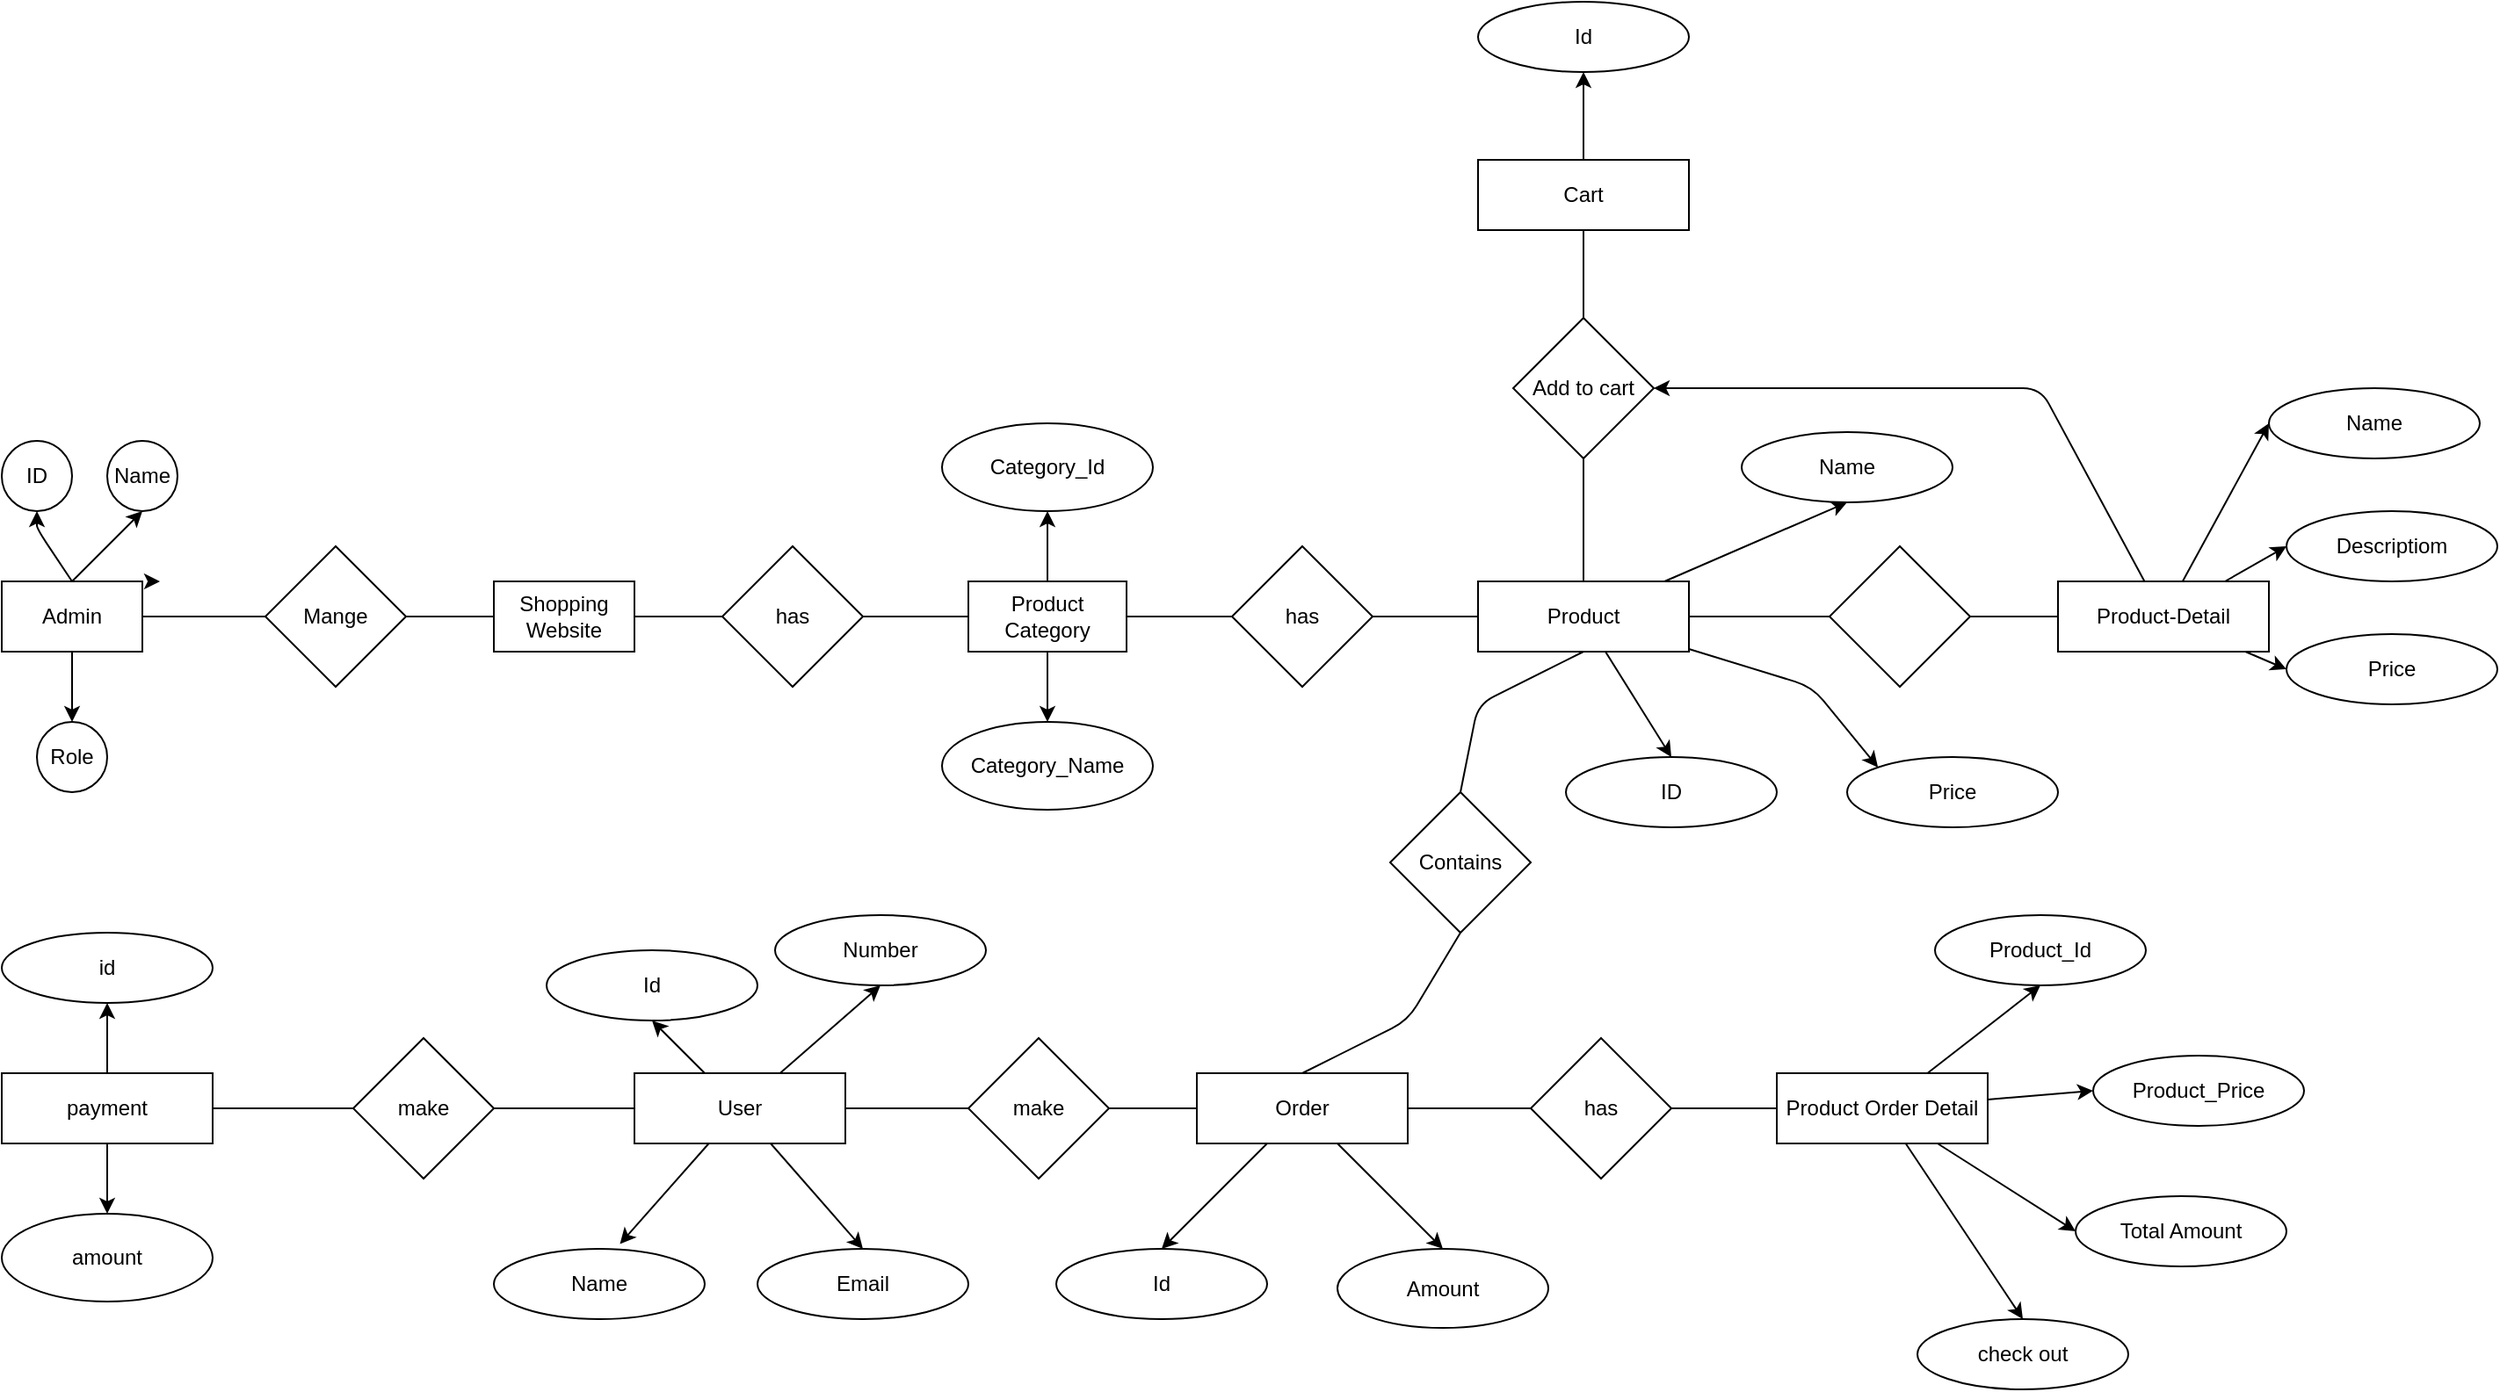 <mxfile>
    <diagram id="MV1uDgO3OD_53Y8kOAEG" name="Page-1">
        <mxGraphModel dx="799" dy="491" grid="1" gridSize="10" guides="1" tooltips="1" connect="1" arrows="1" fold="1" page="0" pageScale="1" pageWidth="850" pageHeight="1100" math="0" shadow="0">
            <root>
                <mxCell id="0"/>
                <mxCell id="1" parent="0"/>
                <mxCell id="2" value="Admin" style="rounded=0;whiteSpace=wrap;html=1;" parent="1" vertex="1">
                    <mxGeometry x="80" y="440" width="80" height="40" as="geometry"/>
                </mxCell>
                <mxCell id="3" value="ID" style="ellipse;whiteSpace=wrap;html=1;aspect=fixed;" parent="1" vertex="1">
                    <mxGeometry x="80" y="360" width="40" height="40" as="geometry"/>
                </mxCell>
                <mxCell id="5" value="" style="endArrow=classic;html=1;entryX=0.5;entryY=1;entryDx=0;entryDy=0;exitX=0.5;exitY=0;exitDx=0;exitDy=0;" parent="1" source="2" target="3" edge="1">
                    <mxGeometry width="50" height="50" relative="1" as="geometry">
                        <mxPoint x="60" y="480" as="sourcePoint"/>
                        <mxPoint x="110" y="430" as="targetPoint"/>
                        <Array as="points">
                            <mxPoint x="100" y="410"/>
                        </Array>
                    </mxGeometry>
                </mxCell>
                <mxCell id="7" value="Name" style="ellipse;whiteSpace=wrap;html=1;aspect=fixed;" parent="1" vertex="1">
                    <mxGeometry x="140" y="360" width="40" height="40" as="geometry"/>
                </mxCell>
                <mxCell id="8" value="" style="endArrow=classic;html=1;exitX=0.5;exitY=0;exitDx=0;exitDy=0;entryX=0.5;entryY=1;entryDx=0;entryDy=0;" parent="1" source="2" target="7" edge="1">
                    <mxGeometry width="50" height="50" relative="1" as="geometry">
                        <mxPoint x="270" y="430" as="sourcePoint"/>
                        <mxPoint x="320" y="380" as="targetPoint"/>
                    </mxGeometry>
                </mxCell>
                <mxCell id="9" value="Role" style="ellipse;whiteSpace=wrap;html=1;aspect=fixed;" parent="1" vertex="1">
                    <mxGeometry x="100" y="520" width="40" height="40" as="geometry"/>
                </mxCell>
                <mxCell id="10" value="" style="endArrow=classic;html=1;exitX=0.5;exitY=1;exitDx=0;exitDy=0;entryX=0.5;entryY=0;entryDx=0;entryDy=0;" parent="1" source="2" target="9" edge="1">
                    <mxGeometry width="50" height="50" relative="1" as="geometry">
                        <mxPoint x="270" y="430" as="sourcePoint"/>
                        <mxPoint x="320" y="380" as="targetPoint"/>
                    </mxGeometry>
                </mxCell>
                <mxCell id="11" value="" style="endArrow=none;html=1;exitX=1;exitY=0.5;exitDx=0;exitDy=0;" parent="1" source="2" edge="1">
                    <mxGeometry width="50" height="50" relative="1" as="geometry">
                        <mxPoint x="270" y="430" as="sourcePoint"/>
                        <mxPoint x="280" y="460" as="targetPoint"/>
                    </mxGeometry>
                </mxCell>
                <mxCell id="12" value="Mange" style="rhombus;whiteSpace=wrap;html=1;" parent="1" vertex="1">
                    <mxGeometry x="230" y="420" width="80" height="80" as="geometry"/>
                </mxCell>
                <mxCell id="13" value="Shopping Website&lt;br&gt;" style="rounded=0;whiteSpace=wrap;html=1;" parent="1" vertex="1">
                    <mxGeometry x="360" y="440" width="80" height="40" as="geometry"/>
                </mxCell>
                <mxCell id="14" value="" style="endArrow=none;html=1;entryX=0;entryY=0.5;entryDx=0;entryDy=0;" parent="1" target="13" edge="1">
                    <mxGeometry width="50" height="50" relative="1" as="geometry">
                        <mxPoint x="310" y="460" as="sourcePoint"/>
                        <mxPoint x="350" y="420" as="targetPoint"/>
                    </mxGeometry>
                </mxCell>
                <mxCell id="15" value="has" style="rhombus;whiteSpace=wrap;html=1;" parent="1" vertex="1">
                    <mxGeometry x="490" y="420" width="80" height="80" as="geometry"/>
                </mxCell>
                <mxCell id="46" style="edgeStyle=none;html=1;entryX=0.5;entryY=1;entryDx=0;entryDy=0;" parent="1" source="17" target="44" edge="1">
                    <mxGeometry relative="1" as="geometry"/>
                </mxCell>
                <mxCell id="47" style="edgeStyle=none;html=1;entryX=0.5;entryY=0;entryDx=0;entryDy=0;" parent="1" source="17" target="45" edge="1">
                    <mxGeometry relative="1" as="geometry"/>
                </mxCell>
                <mxCell id="17" value="Product Category" style="rounded=0;whiteSpace=wrap;html=1;" parent="1" vertex="1">
                    <mxGeometry x="630" y="440" width="90" height="40" as="geometry"/>
                </mxCell>
                <mxCell id="18" value="has" style="rhombus;whiteSpace=wrap;html=1;" parent="1" vertex="1">
                    <mxGeometry x="780" y="420" width="80" height="80" as="geometry"/>
                </mxCell>
                <mxCell id="36" style="edgeStyle=none;html=1;entryX=0.5;entryY=0;entryDx=0;entryDy=0;" parent="1" target="29" edge="1">
                    <mxGeometry relative="1" as="geometry">
                        <mxPoint x="910" y="560" as="sourcePoint"/>
                    </mxGeometry>
                </mxCell>
                <mxCell id="49" style="edgeStyle=none;html=1;entryX=0.5;entryY=0;entryDx=0;entryDy=0;" parent="1" source="19" target="48" edge="1">
                    <mxGeometry relative="1" as="geometry"/>
                </mxCell>
                <mxCell id="51" style="edgeStyle=none;html=1;entryX=0.5;entryY=1;entryDx=0;entryDy=0;" parent="1" source="19" target="50" edge="1">
                    <mxGeometry relative="1" as="geometry"/>
                </mxCell>
                <mxCell id="58" style="edgeStyle=none;html=1;entryX=0;entryY=0;entryDx=0;entryDy=0;" parent="1" source="19" target="57" edge="1">
                    <mxGeometry relative="1" as="geometry">
                        <Array as="points">
                            <mxPoint x="1110" y="500"/>
                        </Array>
                    </mxGeometry>
                </mxCell>
                <mxCell id="19" value="Product" style="rounded=0;whiteSpace=wrap;html=1;" parent="1" vertex="1">
                    <mxGeometry x="920" y="440" width="120" height="40" as="geometry"/>
                </mxCell>
                <mxCell id="20" value="Add to cart" style="rhombus;whiteSpace=wrap;html=1;" parent="1" vertex="1">
                    <mxGeometry x="940" y="290" width="80" height="80" as="geometry"/>
                </mxCell>
                <mxCell id="64" style="edgeStyle=none;html=1;entryX=0.5;entryY=1;entryDx=0;entryDy=0;" parent="1" source="22" target="63" edge="1">
                    <mxGeometry relative="1" as="geometry"/>
                </mxCell>
                <mxCell id="22" value="Cart" style="rounded=0;whiteSpace=wrap;html=1;" parent="1" vertex="1">
                    <mxGeometry x="920" y="200" width="120" height="40" as="geometry"/>
                </mxCell>
                <mxCell id="23" value="" style="endArrow=none;html=1;exitX=1;exitY=0.5;exitDx=0;exitDy=0;entryX=0;entryY=0.5;entryDx=0;entryDy=0;" parent="1" source="13" target="15" edge="1">
                    <mxGeometry width="50" height="50" relative="1" as="geometry">
                        <mxPoint x="580" y="450" as="sourcePoint"/>
                        <mxPoint x="630" y="400" as="targetPoint"/>
                    </mxGeometry>
                </mxCell>
                <mxCell id="24" value="" style="endArrow=none;html=1;exitX=1;exitY=0.5;exitDx=0;exitDy=0;entryX=0;entryY=0.5;entryDx=0;entryDy=0;" parent="1" source="15" target="17" edge="1">
                    <mxGeometry width="50" height="50" relative="1" as="geometry">
                        <mxPoint x="580" y="450" as="sourcePoint"/>
                        <mxPoint x="630" y="400" as="targetPoint"/>
                    </mxGeometry>
                </mxCell>
                <mxCell id="25" value="" style="endArrow=none;html=1;exitX=1;exitY=0.5;exitDx=0;exitDy=0;entryX=0;entryY=0.5;entryDx=0;entryDy=0;" parent="1" source="17" target="18" edge="1">
                    <mxGeometry width="50" height="50" relative="1" as="geometry">
                        <mxPoint x="580" y="450" as="sourcePoint"/>
                        <mxPoint x="630" y="400" as="targetPoint"/>
                    </mxGeometry>
                </mxCell>
                <mxCell id="26" value="" style="endArrow=none;html=1;exitX=1;exitY=0.5;exitDx=0;exitDy=0;entryX=0;entryY=0.5;entryDx=0;entryDy=0;" parent="1" source="18" target="19" edge="1">
                    <mxGeometry width="50" height="50" relative="1" as="geometry">
                        <mxPoint x="580" y="450" as="sourcePoint"/>
                        <mxPoint x="630" y="400" as="targetPoint"/>
                    </mxGeometry>
                </mxCell>
                <mxCell id="27" value="" style="endArrow=none;html=1;exitX=0.5;exitY=0;exitDx=0;exitDy=0;entryX=0.5;entryY=1;entryDx=0;entryDy=0;" parent="1" source="19" target="20" edge="1">
                    <mxGeometry width="50" height="50" relative="1" as="geometry">
                        <mxPoint x="580" y="450" as="sourcePoint"/>
                        <mxPoint x="630" y="400" as="targetPoint"/>
                    </mxGeometry>
                </mxCell>
                <mxCell id="28" value="" style="endArrow=none;html=1;exitX=0.5;exitY=0;exitDx=0;exitDy=0;entryX=0.5;entryY=1;entryDx=0;entryDy=0;" parent="1" source="20" target="22" edge="1">
                    <mxGeometry width="50" height="50" relative="1" as="geometry">
                        <mxPoint x="1030" y="290" as="sourcePoint"/>
                        <mxPoint x="630" y="400" as="targetPoint"/>
                    </mxGeometry>
                </mxCell>
                <mxCell id="29" value="Contains" style="rhombus;whiteSpace=wrap;html=1;" parent="1" vertex="1">
                    <mxGeometry x="870" y="560" width="80" height="80" as="geometry"/>
                </mxCell>
                <mxCell id="79" style="edgeStyle=none;html=1;entryX=0.5;entryY=0;entryDx=0;entryDy=0;" parent="1" source="30" target="70" edge="1">
                    <mxGeometry relative="1" as="geometry"/>
                </mxCell>
                <mxCell id="80" style="edgeStyle=none;html=1;entryX=0.5;entryY=0;entryDx=0;entryDy=0;" parent="1" source="30" target="69" edge="1">
                    <mxGeometry relative="1" as="geometry"/>
                </mxCell>
                <mxCell id="30" value="Order" style="rounded=0;whiteSpace=wrap;html=1;" parent="1" vertex="1">
                    <mxGeometry x="760" y="720" width="120" height="40" as="geometry"/>
                </mxCell>
                <mxCell id="31" value="make" style="rhombus;whiteSpace=wrap;html=1;" parent="1" vertex="1">
                    <mxGeometry x="630" y="700" width="80" height="80" as="geometry"/>
                </mxCell>
                <mxCell id="85" style="edgeStyle=none;html=1;entryX=0.5;entryY=1;entryDx=0;entryDy=0;" parent="1" source="32" target="84" edge="1">
                    <mxGeometry relative="1" as="geometry"/>
                </mxCell>
                <mxCell id="86" style="edgeStyle=none;html=1;entryX=0.5;entryY=1;entryDx=0;entryDy=0;" parent="1" source="32" target="81" edge="1">
                    <mxGeometry relative="1" as="geometry"/>
                </mxCell>
                <mxCell id="87" style="edgeStyle=none;html=1;entryX=0.598;entryY=-0.07;entryDx=0;entryDy=0;entryPerimeter=0;" parent="1" source="32" target="82" edge="1">
                    <mxGeometry relative="1" as="geometry"/>
                </mxCell>
                <mxCell id="88" style="edgeStyle=none;html=1;entryX=0.5;entryY=0;entryDx=0;entryDy=0;" parent="1" source="32" target="83" edge="1">
                    <mxGeometry relative="1" as="geometry"/>
                </mxCell>
                <mxCell id="32" value="User" style="rounded=0;whiteSpace=wrap;html=1;" parent="1" vertex="1">
                    <mxGeometry x="440" y="720" width="120" height="40" as="geometry"/>
                </mxCell>
                <mxCell id="33" value="make" style="rhombus;whiteSpace=wrap;html=1;" parent="1" vertex="1">
                    <mxGeometry x="280" y="700" width="80" height="80" as="geometry"/>
                </mxCell>
                <mxCell id="124" style="edgeStyle=none;html=1;entryX=0.5;entryY=1;entryDx=0;entryDy=0;" edge="1" parent="1" source="34" target="122">
                    <mxGeometry relative="1" as="geometry"/>
                </mxCell>
                <mxCell id="125" style="edgeStyle=none;html=1;" edge="1" parent="1" source="34" target="123">
                    <mxGeometry relative="1" as="geometry"/>
                </mxCell>
                <mxCell id="34" value="payment" style="rounded=0;whiteSpace=wrap;html=1;" parent="1" vertex="1">
                    <mxGeometry x="80" y="720" width="120" height="40" as="geometry"/>
                </mxCell>
                <mxCell id="37" value="" style="endArrow=none;html=1;entryX=0.5;entryY=1;entryDx=0;entryDy=0;exitX=0.5;exitY=0;exitDx=0;exitDy=0;" parent="1" source="29" target="19" edge="1">
                    <mxGeometry width="50" height="50" relative="1" as="geometry">
                        <mxPoint x="630" y="740" as="sourcePoint"/>
                        <mxPoint x="680" y="690" as="targetPoint"/>
                        <Array as="points">
                            <mxPoint x="920" y="510"/>
                        </Array>
                    </mxGeometry>
                </mxCell>
                <mxCell id="38" value="" style="endArrow=none;html=1;entryX=0.5;entryY=1;entryDx=0;entryDy=0;exitX=0.5;exitY=0;exitDx=0;exitDy=0;" parent="1" source="30" target="29" edge="1">
                    <mxGeometry width="50" height="50" relative="1" as="geometry">
                        <mxPoint x="630" y="740" as="sourcePoint"/>
                        <mxPoint x="680" y="690" as="targetPoint"/>
                        <Array as="points">
                            <mxPoint x="880" y="690"/>
                        </Array>
                    </mxGeometry>
                </mxCell>
                <mxCell id="39" value="" style="endArrow=none;html=1;entryX=0;entryY=0.5;entryDx=0;entryDy=0;" parent="1" target="30" edge="1">
                    <mxGeometry width="50" height="50" relative="1" as="geometry">
                        <mxPoint x="710" y="740" as="sourcePoint"/>
                        <mxPoint x="680" y="690" as="targetPoint"/>
                    </mxGeometry>
                </mxCell>
                <mxCell id="40" value="" style="endArrow=none;html=1;exitX=1;exitY=0.5;exitDx=0;exitDy=0;entryX=0;entryY=0.5;entryDx=0;entryDy=0;" parent="1" source="32" target="31" edge="1">
                    <mxGeometry width="50" height="50" relative="1" as="geometry">
                        <mxPoint x="630" y="740" as="sourcePoint"/>
                        <mxPoint x="680" y="690" as="targetPoint"/>
                    </mxGeometry>
                </mxCell>
                <mxCell id="41" value="" style="endArrow=none;html=1;entryX=0;entryY=0.5;entryDx=0;entryDy=0;exitX=1;exitY=0.5;exitDx=0;exitDy=0;" parent="1" source="33" target="32" edge="1">
                    <mxGeometry width="50" height="50" relative="1" as="geometry">
                        <mxPoint x="400" y="740" as="sourcePoint"/>
                        <mxPoint x="450" y="690" as="targetPoint"/>
                    </mxGeometry>
                </mxCell>
                <mxCell id="43" value="" style="endArrow=none;html=1;exitX=0;exitY=0.5;exitDx=0;exitDy=0;entryX=1;entryY=0.5;entryDx=0;entryDy=0;" parent="1" source="33" target="34" edge="1">
                    <mxGeometry width="50" height="50" relative="1" as="geometry">
                        <mxPoint x="400" y="740" as="sourcePoint"/>
                        <mxPoint x="450" y="690" as="targetPoint"/>
                    </mxGeometry>
                </mxCell>
                <mxCell id="44" value="Category_Id" style="ellipse;whiteSpace=wrap;html=1;" parent="1" vertex="1">
                    <mxGeometry x="615" y="350" width="120" height="50" as="geometry"/>
                </mxCell>
                <mxCell id="45" value="Category_Name" style="ellipse;whiteSpace=wrap;html=1;" parent="1" vertex="1">
                    <mxGeometry x="615" y="520" width="120" height="50" as="geometry"/>
                </mxCell>
                <mxCell id="48" value="ID" style="ellipse;whiteSpace=wrap;html=1;" parent="1" vertex="1">
                    <mxGeometry x="970" y="540" width="120" height="40" as="geometry"/>
                </mxCell>
                <mxCell id="50" value="Name" style="ellipse;whiteSpace=wrap;html=1;" parent="1" vertex="1">
                    <mxGeometry x="1070" y="355" width="120" height="40" as="geometry"/>
                </mxCell>
                <mxCell id="59" style="edgeStyle=none;html=1;entryX=0;entryY=0.5;entryDx=0;entryDy=0;" parent="1" source="52" target="54" edge="1">
                    <mxGeometry relative="1" as="geometry"/>
                </mxCell>
                <mxCell id="60" style="edgeStyle=none;html=1;entryX=0;entryY=0.5;entryDx=0;entryDy=0;" parent="1" source="52" target="56" edge="1">
                    <mxGeometry relative="1" as="geometry"/>
                </mxCell>
                <mxCell id="61" style="edgeStyle=none;html=1;entryX=0;entryY=0.5;entryDx=0;entryDy=0;" parent="1" source="52" target="55" edge="1">
                    <mxGeometry relative="1" as="geometry"/>
                </mxCell>
                <mxCell id="62" style="edgeStyle=none;html=1;entryX=1;entryY=0.5;entryDx=0;entryDy=0;" parent="1" source="52" target="20" edge="1">
                    <mxGeometry relative="1" as="geometry">
                        <Array as="points">
                            <mxPoint x="1240" y="330"/>
                        </Array>
                    </mxGeometry>
                </mxCell>
                <mxCell id="52" value="Product-Detail" style="rounded=0;whiteSpace=wrap;html=1;" parent="1" vertex="1">
                    <mxGeometry x="1250" y="440" width="120" height="40" as="geometry"/>
                </mxCell>
                <mxCell id="54" value="Name" style="ellipse;whiteSpace=wrap;html=1;" parent="1" vertex="1">
                    <mxGeometry x="1370" y="330" width="120" height="40" as="geometry"/>
                </mxCell>
                <mxCell id="55" value="Price" style="ellipse;whiteSpace=wrap;html=1;" parent="1" vertex="1">
                    <mxGeometry x="1380" y="470" width="120" height="40" as="geometry"/>
                </mxCell>
                <mxCell id="56" value="Descriptiom" style="ellipse;whiteSpace=wrap;html=1;" parent="1" vertex="1">
                    <mxGeometry x="1380" y="400" width="120" height="40" as="geometry"/>
                </mxCell>
                <mxCell id="57" value="Price" style="ellipse;whiteSpace=wrap;html=1;" parent="1" vertex="1">
                    <mxGeometry x="1130" y="540" width="120" height="40" as="geometry"/>
                </mxCell>
                <mxCell id="63" value="Id" style="ellipse;whiteSpace=wrap;html=1;" parent="1" vertex="1">
                    <mxGeometry x="920" y="110" width="120" height="40" as="geometry"/>
                </mxCell>
                <mxCell id="75" style="edgeStyle=none;html=1;entryX=0.5;entryY=1;entryDx=0;entryDy=0;" parent="1" source="65" target="71" edge="1">
                    <mxGeometry relative="1" as="geometry"/>
                </mxCell>
                <mxCell id="76" style="edgeStyle=none;html=1;entryX=0;entryY=0.5;entryDx=0;entryDy=0;" parent="1" source="65" target="72" edge="1">
                    <mxGeometry relative="1" as="geometry"/>
                </mxCell>
                <mxCell id="77" style="edgeStyle=none;html=1;entryX=0;entryY=0.5;entryDx=0;entryDy=0;" parent="1" source="65" target="73" edge="1">
                    <mxGeometry relative="1" as="geometry"/>
                </mxCell>
                <mxCell id="78" style="edgeStyle=none;html=1;entryX=0.5;entryY=0;entryDx=0;entryDy=0;" parent="1" source="65" target="74" edge="1">
                    <mxGeometry relative="1" as="geometry"/>
                </mxCell>
                <mxCell id="65" value="Product Order Detail" style="rounded=0;whiteSpace=wrap;html=1;" parent="1" vertex="1">
                    <mxGeometry x="1090" y="720" width="120" height="40" as="geometry"/>
                </mxCell>
                <mxCell id="66" value="has" style="rhombus;whiteSpace=wrap;html=1;" parent="1" vertex="1">
                    <mxGeometry x="950" y="700" width="80" height="80" as="geometry"/>
                </mxCell>
                <mxCell id="67" value="" style="endArrow=none;html=1;exitX=1;exitY=0.5;exitDx=0;exitDy=0;entryX=0;entryY=0.5;entryDx=0;entryDy=0;" parent="1" source="30" target="66" edge="1">
                    <mxGeometry width="50" height="50" relative="1" as="geometry">
                        <mxPoint x="860" y="810" as="sourcePoint"/>
                        <mxPoint x="910" y="760" as="targetPoint"/>
                    </mxGeometry>
                </mxCell>
                <mxCell id="68" value="" style="endArrow=none;html=1;entryX=1;entryY=0.5;entryDx=0;entryDy=0;exitX=0;exitY=0.5;exitDx=0;exitDy=0;" parent="1" source="65" target="66" edge="1">
                    <mxGeometry width="50" height="50" relative="1" as="geometry">
                        <mxPoint x="860" y="810" as="sourcePoint"/>
                        <mxPoint x="910" y="760" as="targetPoint"/>
                    </mxGeometry>
                </mxCell>
                <mxCell id="69" value="Id" style="ellipse;whiteSpace=wrap;html=1;" parent="1" vertex="1">
                    <mxGeometry x="680" y="820" width="120" height="40" as="geometry"/>
                </mxCell>
                <mxCell id="70" value="Amount" style="ellipse;whiteSpace=wrap;html=1;" parent="1" vertex="1">
                    <mxGeometry x="840" y="820" width="120" height="45" as="geometry"/>
                </mxCell>
                <mxCell id="71" value="Product_Id" style="ellipse;whiteSpace=wrap;html=1;" parent="1" vertex="1">
                    <mxGeometry x="1180" y="630" width="120" height="40" as="geometry"/>
                </mxCell>
                <mxCell id="72" value="Product_Price" style="ellipse;whiteSpace=wrap;html=1;" parent="1" vertex="1">
                    <mxGeometry x="1270" y="710" width="120" height="40" as="geometry"/>
                </mxCell>
                <mxCell id="73" value="Total Amount" style="ellipse;whiteSpace=wrap;html=1;" parent="1" vertex="1">
                    <mxGeometry x="1260" y="790" width="120" height="40" as="geometry"/>
                </mxCell>
                <mxCell id="74" value="check out" style="ellipse;whiteSpace=wrap;html=1;" parent="1" vertex="1">
                    <mxGeometry x="1170" y="860" width="120" height="40" as="geometry"/>
                </mxCell>
                <mxCell id="81" value="Id" style="ellipse;whiteSpace=wrap;html=1;" parent="1" vertex="1">
                    <mxGeometry x="390" y="650" width="120" height="40" as="geometry"/>
                </mxCell>
                <mxCell id="82" value="Name" style="ellipse;whiteSpace=wrap;html=1;" parent="1" vertex="1">
                    <mxGeometry x="360" y="820" width="120" height="40" as="geometry"/>
                </mxCell>
                <mxCell id="83" value="Email" style="ellipse;whiteSpace=wrap;html=1;" parent="1" vertex="1">
                    <mxGeometry x="510" y="820" width="120" height="40" as="geometry"/>
                </mxCell>
                <mxCell id="84" value="Number" style="ellipse;whiteSpace=wrap;html=1;" parent="1" vertex="1">
                    <mxGeometry x="520" y="630" width="120" height="40" as="geometry"/>
                </mxCell>
                <mxCell id="90" value="&lt;font color=&quot;#ffffff&quot;&gt;1&lt;/font&gt;" style="text;html=1;strokeColor=none;fillColor=none;align=center;verticalAlign=middle;whiteSpace=wrap;rounded=0;" parent="1" vertex="1">
                    <mxGeometry x="160" y="440" width="20" height="20" as="geometry"/>
                </mxCell>
                <mxCell id="91" style="edgeStyle=none;html=1;exitX=0.25;exitY=0;exitDx=0;exitDy=0;entryX=0.5;entryY=0;entryDx=0;entryDy=0;fontColor=#FFFFFF;" parent="1" source="90" target="90" edge="1">
                    <mxGeometry relative="1" as="geometry"/>
                </mxCell>
                <mxCell id="92" value="&lt;font color=&quot;#ffffff&quot;&gt;1&lt;/font&gt;" style="text;html=1;strokeColor=none;fillColor=none;align=center;verticalAlign=middle;whiteSpace=wrap;rounded=0;" parent="1" vertex="1">
                    <mxGeometry x="320" y="440" width="20" height="20" as="geometry"/>
                </mxCell>
                <mxCell id="93" value="&lt;font color=&quot;#ffffff&quot;&gt;1&lt;/font&gt;" style="text;html=1;strokeColor=none;fillColor=none;align=center;verticalAlign=middle;whiteSpace=wrap;rounded=0;" parent="1" vertex="1">
                    <mxGeometry x="440" y="440" width="20" height="20" as="geometry"/>
                </mxCell>
                <mxCell id="94" value="&lt;font color=&quot;#ffffff&quot;&gt;1&lt;/font&gt;" style="text;html=1;strokeColor=none;fillColor=none;align=center;verticalAlign=middle;whiteSpace=wrap;rounded=0;" parent="1" vertex="1">
                    <mxGeometry x="720" y="440" width="20" height="20" as="geometry"/>
                </mxCell>
                <mxCell id="95" value="&lt;font color=&quot;#ffffff&quot;&gt;1&lt;/font&gt;" style="text;html=1;strokeColor=none;fillColor=none;align=center;verticalAlign=middle;whiteSpace=wrap;rounded=0;" parent="1" vertex="1">
                    <mxGeometry x="980" y="270" width="20" height="20" as="geometry"/>
                </mxCell>
                <mxCell id="96" value="has" style="rhombus;whiteSpace=wrap;html=1;fontColor=#FFFFFF;" parent="1" vertex="1">
                    <mxGeometry x="1120" y="420" width="80" height="80" as="geometry"/>
                </mxCell>
                <mxCell id="97" value="" style="endArrow=none;html=1;fontColor=#FFFFFF;exitX=1;exitY=0.5;exitDx=0;exitDy=0;entryX=0;entryY=0.5;entryDx=0;entryDy=0;" parent="1" source="19" target="96" edge="1">
                    <mxGeometry width="50" height="50" relative="1" as="geometry">
                        <mxPoint x="1050" y="520" as="sourcePoint"/>
                        <mxPoint x="1100" y="470" as="targetPoint"/>
                    </mxGeometry>
                </mxCell>
                <mxCell id="102" value="" style="endArrow=none;html=1;fontColor=#FFFFFF;exitX=1;exitY=0.5;exitDx=0;exitDy=0;entryX=0;entryY=0.5;entryDx=0;entryDy=0;" parent="1" source="96" target="52" edge="1">
                    <mxGeometry width="50" height="50" relative="1" as="geometry">
                        <mxPoint x="1080" y="510" as="sourcePoint"/>
                        <mxPoint x="1090" y="470" as="targetPoint"/>
                    </mxGeometry>
                </mxCell>
                <mxCell id="103" value="&lt;font color=&quot;#ffffff&quot;&gt;1&lt;/font&gt;" style="text;html=1;strokeColor=none;fillColor=none;align=center;verticalAlign=middle;whiteSpace=wrap;rounded=0;" parent="1" vertex="1">
                    <mxGeometry x="1040" y="440" width="20" height="20" as="geometry"/>
                </mxCell>
                <mxCell id="104" value="&lt;font color=&quot;#ffffff&quot;&gt;1&lt;/font&gt;" style="text;html=1;strokeColor=none;fillColor=none;align=center;verticalAlign=middle;whiteSpace=wrap;rounded=0;" parent="1" vertex="1">
                    <mxGeometry x="880" y="720" width="20" height="20" as="geometry"/>
                </mxCell>
                <mxCell id="105" value="&lt;font color=&quot;#ffffff&quot;&gt;1&lt;/font&gt;" style="text;html=1;strokeColor=none;fillColor=none;align=center;verticalAlign=middle;whiteSpace=wrap;rounded=0;" parent="1" vertex="1">
                    <mxGeometry x="560" y="720" width="20" height="20" as="geometry"/>
                </mxCell>
                <mxCell id="107" value="&lt;font color=&quot;#ffffff&quot;&gt;1&lt;/font&gt;" style="text;html=1;strokeColor=none;fillColor=none;align=center;verticalAlign=middle;whiteSpace=wrap;rounded=0;" parent="1" vertex="1">
                    <mxGeometry x="420" y="720" width="20" height="20" as="geometry"/>
                </mxCell>
                <mxCell id="112" value="&lt;font color=&quot;#ffffff&quot;&gt;M&lt;/font&gt;" style="text;html=1;strokeColor=none;fillColor=none;align=center;verticalAlign=middle;whiteSpace=wrap;rounded=0;" parent="1" vertex="1">
                    <mxGeometry x="710" y="720" width="20" height="20" as="geometry"/>
                </mxCell>
                <mxCell id="113" value="&lt;font color=&quot;#ffffff&quot;&gt;M&lt;/font&gt;" style="text;html=1;strokeColor=none;fillColor=none;align=center;verticalAlign=middle;whiteSpace=wrap;rounded=0;" parent="1" vertex="1">
                    <mxGeometry x="1030" y="720" width="20" height="20" as="geometry"/>
                </mxCell>
                <mxCell id="115" value="&lt;font color=&quot;#ffffff&quot;&gt;M&lt;/font&gt;" style="text;html=1;strokeColor=none;fillColor=none;align=center;verticalAlign=middle;whiteSpace=wrap;rounded=0;" parent="1" vertex="1">
                    <mxGeometry x="200" y="720" width="20" height="20" as="geometry"/>
                </mxCell>
                <mxCell id="116" value="&lt;font color=&quot;#ffffff&quot;&gt;M&lt;/font&gt;" style="text;html=1;strokeColor=none;fillColor=none;align=center;verticalAlign=middle;whiteSpace=wrap;rounded=0;" parent="1" vertex="1">
                    <mxGeometry x="570" y="440" width="20" height="20" as="geometry"/>
                </mxCell>
                <mxCell id="117" value="&lt;font color=&quot;#ffffff&quot;&gt;M&lt;/font&gt;" style="text;html=1;strokeColor=none;fillColor=none;align=center;verticalAlign=middle;whiteSpace=wrap;rounded=0;" parent="1" vertex="1">
                    <mxGeometry x="860" y="440" width="20" height="20" as="geometry"/>
                </mxCell>
                <mxCell id="118" value="&lt;font color=&quot;#ffffff&quot;&gt;1&lt;/font&gt;" style="text;html=1;strokeColor=none;fillColor=none;align=center;verticalAlign=middle;whiteSpace=wrap;rounded=0;" parent="1" vertex="1">
                    <mxGeometry x="1200" y="440" width="20" height="20" as="geometry"/>
                </mxCell>
                <mxCell id="119" value="&lt;font color=&quot;#ffffff&quot;&gt;M&lt;/font&gt;" style="text;html=1;strokeColor=none;fillColor=none;align=center;verticalAlign=middle;whiteSpace=wrap;rounded=0;" parent="1" vertex="1">
                    <mxGeometry x="980" y="420" width="20" height="20" as="geometry"/>
                </mxCell>
                <mxCell id="120" value="&lt;font color=&quot;#ffffff&quot;&gt;M&lt;/font&gt;" style="text;html=1;strokeColor=none;fillColor=none;align=center;verticalAlign=middle;whiteSpace=wrap;rounded=0;" parent="1" vertex="1">
                    <mxGeometry x="920" y="510" width="20" height="20" as="geometry"/>
                </mxCell>
                <mxCell id="121" value="&lt;font color=&quot;#ffffff&quot;&gt;1&lt;/font&gt;" style="text;html=1;strokeColor=none;fillColor=none;align=center;verticalAlign=middle;whiteSpace=wrap;rounded=0;" parent="1" vertex="1">
                    <mxGeometry x="860" y="670" width="20" height="20" as="geometry"/>
                </mxCell>
                <mxCell id="122" value="id" style="ellipse;whiteSpace=wrap;html=1;" vertex="1" parent="1">
                    <mxGeometry x="80" y="640" width="120" height="40" as="geometry"/>
                </mxCell>
                <mxCell id="123" value="amount" style="ellipse;whiteSpace=wrap;html=1;" vertex="1" parent="1">
                    <mxGeometry x="80" y="800" width="120" height="50" as="geometry"/>
                </mxCell>
            </root>
        </mxGraphModel>
    </diagram>
</mxfile>